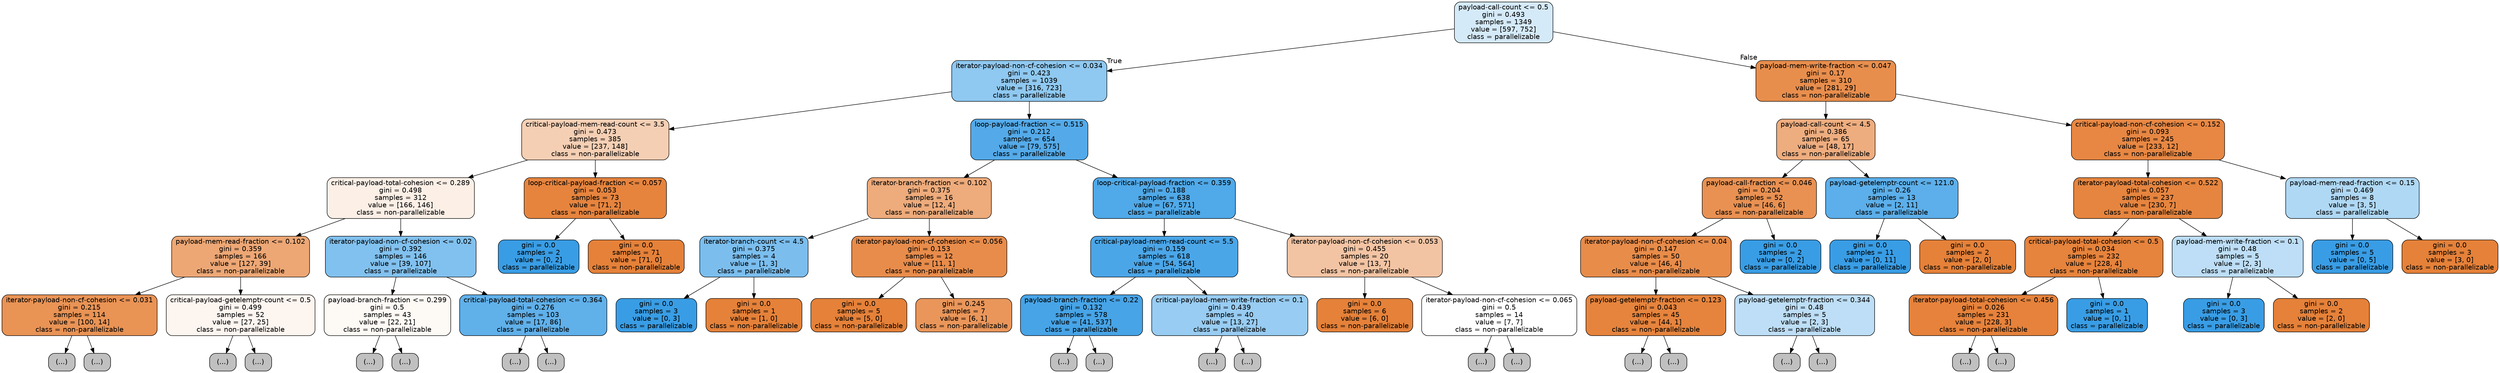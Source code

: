 digraph Tree {
node [shape=box, style="filled, rounded", color="black", fontname=helvetica] ;
edge [fontname=helvetica] ;
0 [label="payload-call-count <= 0.5\ngini = 0.493\nsamples = 1349\nvalue = [597, 752]\nclass = parallelizable", fillcolor="#399de535"] ;
1 [label="iterator-payload-non-cf-cohesion <= 0.034\ngini = 0.423\nsamples = 1039\nvalue = [316, 723]\nclass = parallelizable", fillcolor="#399de590"] ;
0 -> 1 [labeldistance=2.5, labelangle=45, headlabel="True"] ;
2 [label="critical-payload-mem-read-count <= 3.5\ngini = 0.473\nsamples = 385\nvalue = [237, 148]\nclass = non-parallelizable", fillcolor="#e5813960"] ;
1 -> 2 ;
3 [label="critical-payload-total-cohesion <= 0.289\ngini = 0.498\nsamples = 312\nvalue = [166, 146]\nclass = non-parallelizable", fillcolor="#e581391f"] ;
2 -> 3 ;
4 [label="payload-mem-read-fraction <= 0.102\ngini = 0.359\nsamples = 166\nvalue = [127, 39]\nclass = non-parallelizable", fillcolor="#e58139b1"] ;
3 -> 4 ;
5 [label="iterator-payload-non-cf-cohesion <= 0.031\ngini = 0.215\nsamples = 114\nvalue = [100, 14]\nclass = non-parallelizable", fillcolor="#e58139db"] ;
4 -> 5 ;
6 [label="(...)", fillcolor="#C0C0C0"] ;
5 -> 6 ;
21 [label="(...)", fillcolor="#C0C0C0"] ;
5 -> 21 ;
24 [label="critical-payload-getelemptr-count <= 0.5\ngini = 0.499\nsamples = 52\nvalue = [27, 25]\nclass = non-parallelizable", fillcolor="#e5813913"] ;
4 -> 24 ;
25 [label="(...)", fillcolor="#C0C0C0"] ;
24 -> 25 ;
40 [label="(...)", fillcolor="#C0C0C0"] ;
24 -> 40 ;
41 [label="iterator-payload-non-cf-cohesion <= 0.02\ngini = 0.392\nsamples = 146\nvalue = [39, 107]\nclass = parallelizable", fillcolor="#399de5a2"] ;
3 -> 41 ;
42 [label="payload-branch-fraction <= 0.299\ngini = 0.5\nsamples = 43\nvalue = [22, 21]\nclass = non-parallelizable", fillcolor="#e581390c"] ;
41 -> 42 ;
43 [label="(...)", fillcolor="#C0C0C0"] ;
42 -> 43 ;
48 [label="(...)", fillcolor="#C0C0C0"] ;
42 -> 48 ;
57 [label="critical-payload-total-cohesion <= 0.364\ngini = 0.276\nsamples = 103\nvalue = [17, 86]\nclass = parallelizable", fillcolor="#399de5cd"] ;
41 -> 57 ;
58 [label="(...)", fillcolor="#C0C0C0"] ;
57 -> 58 ;
61 [label="(...)", fillcolor="#C0C0C0"] ;
57 -> 61 ;
82 [label="loop-critical-payload-fraction <= 0.057\ngini = 0.053\nsamples = 73\nvalue = [71, 2]\nclass = non-parallelizable", fillcolor="#e58139f8"] ;
2 -> 82 ;
83 [label="gini = 0.0\nsamples = 2\nvalue = [0, 2]\nclass = parallelizable", fillcolor="#399de5ff"] ;
82 -> 83 ;
84 [label="gini = 0.0\nsamples = 71\nvalue = [71, 0]\nclass = non-parallelizable", fillcolor="#e58139ff"] ;
82 -> 84 ;
85 [label="loop-payload-fraction <= 0.515\ngini = 0.212\nsamples = 654\nvalue = [79, 575]\nclass = parallelizable", fillcolor="#399de5dc"] ;
1 -> 85 ;
86 [label="iterator-branch-fraction <= 0.102\ngini = 0.375\nsamples = 16\nvalue = [12, 4]\nclass = non-parallelizable", fillcolor="#e58139aa"] ;
85 -> 86 ;
87 [label="iterator-branch-count <= 4.5\ngini = 0.375\nsamples = 4\nvalue = [1, 3]\nclass = parallelizable", fillcolor="#399de5aa"] ;
86 -> 87 ;
88 [label="gini = 0.0\nsamples = 3\nvalue = [0, 3]\nclass = parallelizable", fillcolor="#399de5ff"] ;
87 -> 88 ;
89 [label="gini = 0.0\nsamples = 1\nvalue = [1, 0]\nclass = non-parallelizable", fillcolor="#e58139ff"] ;
87 -> 89 ;
90 [label="iterator-payload-non-cf-cohesion <= 0.056\ngini = 0.153\nsamples = 12\nvalue = [11, 1]\nclass = non-parallelizable", fillcolor="#e58139e8"] ;
86 -> 90 ;
91 [label="gini = 0.0\nsamples = 5\nvalue = [5, 0]\nclass = non-parallelizable", fillcolor="#e58139ff"] ;
90 -> 91 ;
92 [label="gini = 0.245\nsamples = 7\nvalue = [6, 1]\nclass = non-parallelizable", fillcolor="#e58139d4"] ;
90 -> 92 ;
93 [label="loop-critical-payload-fraction <= 0.359\ngini = 0.188\nsamples = 638\nvalue = [67, 571]\nclass = parallelizable", fillcolor="#399de5e1"] ;
85 -> 93 ;
94 [label="critical-payload-mem-read-count <= 5.5\ngini = 0.159\nsamples = 618\nvalue = [54, 564]\nclass = parallelizable", fillcolor="#399de5e7"] ;
93 -> 94 ;
95 [label="payload-branch-fraction <= 0.22\ngini = 0.132\nsamples = 578\nvalue = [41, 537]\nclass = parallelizable", fillcolor="#399de5ec"] ;
94 -> 95 ;
96 [label="(...)", fillcolor="#C0C0C0"] ;
95 -> 96 ;
153 [label="(...)", fillcolor="#C0C0C0"] ;
95 -> 153 ;
172 [label="critical-payload-mem-write-fraction <= 0.1\ngini = 0.439\nsamples = 40\nvalue = [13, 27]\nclass = parallelizable", fillcolor="#399de584"] ;
94 -> 172 ;
173 [label="(...)", fillcolor="#C0C0C0"] ;
172 -> 173 ;
174 [label="(...)", fillcolor="#C0C0C0"] ;
172 -> 174 ;
181 [label="iterator-payload-non-cf-cohesion <= 0.053\ngini = 0.455\nsamples = 20\nvalue = [13, 7]\nclass = non-parallelizable", fillcolor="#e5813976"] ;
93 -> 181 ;
182 [label="gini = 0.0\nsamples = 6\nvalue = [6, 0]\nclass = non-parallelizable", fillcolor="#e58139ff"] ;
181 -> 182 ;
183 [label="iterator-payload-non-cf-cohesion <= 0.065\ngini = 0.5\nsamples = 14\nvalue = [7, 7]\nclass = non-parallelizable", fillcolor="#e5813900"] ;
181 -> 183 ;
184 [label="(...)", fillcolor="#C0C0C0"] ;
183 -> 184 ;
185 [label="(...)", fillcolor="#C0C0C0"] ;
183 -> 185 ;
190 [label="payload-mem-write-fraction <= 0.047\ngini = 0.17\nsamples = 310\nvalue = [281, 29]\nclass = non-parallelizable", fillcolor="#e58139e5"] ;
0 -> 190 [labeldistance=2.5, labelangle=-45, headlabel="False"] ;
191 [label="payload-call-count <= 4.5\ngini = 0.386\nsamples = 65\nvalue = [48, 17]\nclass = non-parallelizable", fillcolor="#e58139a5"] ;
190 -> 191 ;
192 [label="payload-call-fraction <= 0.046\ngini = 0.204\nsamples = 52\nvalue = [46, 6]\nclass = non-parallelizable", fillcolor="#e58139de"] ;
191 -> 192 ;
193 [label="iterator-payload-non-cf-cohesion <= 0.04\ngini = 0.147\nsamples = 50\nvalue = [46, 4]\nclass = non-parallelizable", fillcolor="#e58139e9"] ;
192 -> 193 ;
194 [label="payload-getelemptr-fraction <= 0.123\ngini = 0.043\nsamples = 45\nvalue = [44, 1]\nclass = non-parallelizable", fillcolor="#e58139f9"] ;
193 -> 194 ;
195 [label="(...)", fillcolor="#C0C0C0"] ;
194 -> 195 ;
198 [label="(...)", fillcolor="#C0C0C0"] ;
194 -> 198 ;
199 [label="payload-getelemptr-fraction <= 0.344\ngini = 0.48\nsamples = 5\nvalue = [2, 3]\nclass = parallelizable", fillcolor="#399de555"] ;
193 -> 199 ;
200 [label="(...)", fillcolor="#C0C0C0"] ;
199 -> 200 ;
201 [label="(...)", fillcolor="#C0C0C0"] ;
199 -> 201 ;
202 [label="gini = 0.0\nsamples = 2\nvalue = [0, 2]\nclass = parallelizable", fillcolor="#399de5ff"] ;
192 -> 202 ;
203 [label="payload-getelemptr-count <= 121.0\ngini = 0.26\nsamples = 13\nvalue = [2, 11]\nclass = parallelizable", fillcolor="#399de5d1"] ;
191 -> 203 ;
204 [label="gini = 0.0\nsamples = 11\nvalue = [0, 11]\nclass = parallelizable", fillcolor="#399de5ff"] ;
203 -> 204 ;
205 [label="gini = 0.0\nsamples = 2\nvalue = [2, 0]\nclass = non-parallelizable", fillcolor="#e58139ff"] ;
203 -> 205 ;
206 [label="critical-payload-non-cf-cohesion <= 0.152\ngini = 0.093\nsamples = 245\nvalue = [233, 12]\nclass = non-parallelizable", fillcolor="#e58139f2"] ;
190 -> 206 ;
207 [label="iterator-payload-total-cohesion <= 0.522\ngini = 0.057\nsamples = 237\nvalue = [230, 7]\nclass = non-parallelizable", fillcolor="#e58139f7"] ;
206 -> 207 ;
208 [label="critical-payload-total-cohesion <= 0.5\ngini = 0.034\nsamples = 232\nvalue = [228, 4]\nclass = non-parallelizable", fillcolor="#e58139fb"] ;
207 -> 208 ;
209 [label="iterator-payload-total-cohesion <= 0.456\ngini = 0.026\nsamples = 231\nvalue = [228, 3]\nclass = non-parallelizable", fillcolor="#e58139fc"] ;
208 -> 209 ;
210 [label="(...)", fillcolor="#C0C0C0"] ;
209 -> 210 ;
215 [label="(...)", fillcolor="#C0C0C0"] ;
209 -> 215 ;
220 [label="gini = 0.0\nsamples = 1\nvalue = [0, 1]\nclass = parallelizable", fillcolor="#399de5ff"] ;
208 -> 220 ;
221 [label="payload-mem-write-fraction <= 0.1\ngini = 0.48\nsamples = 5\nvalue = [2, 3]\nclass = parallelizable", fillcolor="#399de555"] ;
207 -> 221 ;
222 [label="gini = 0.0\nsamples = 3\nvalue = [0, 3]\nclass = parallelizable", fillcolor="#399de5ff"] ;
221 -> 222 ;
223 [label="gini = 0.0\nsamples = 2\nvalue = [2, 0]\nclass = non-parallelizable", fillcolor="#e58139ff"] ;
221 -> 223 ;
224 [label="payload-mem-read-fraction <= 0.15\ngini = 0.469\nsamples = 8\nvalue = [3, 5]\nclass = parallelizable", fillcolor="#399de566"] ;
206 -> 224 ;
225 [label="gini = 0.0\nsamples = 5\nvalue = [0, 5]\nclass = parallelizable", fillcolor="#399de5ff"] ;
224 -> 225 ;
226 [label="gini = 0.0\nsamples = 3\nvalue = [3, 0]\nclass = non-parallelizable", fillcolor="#e58139ff"] ;
224 -> 226 ;
}